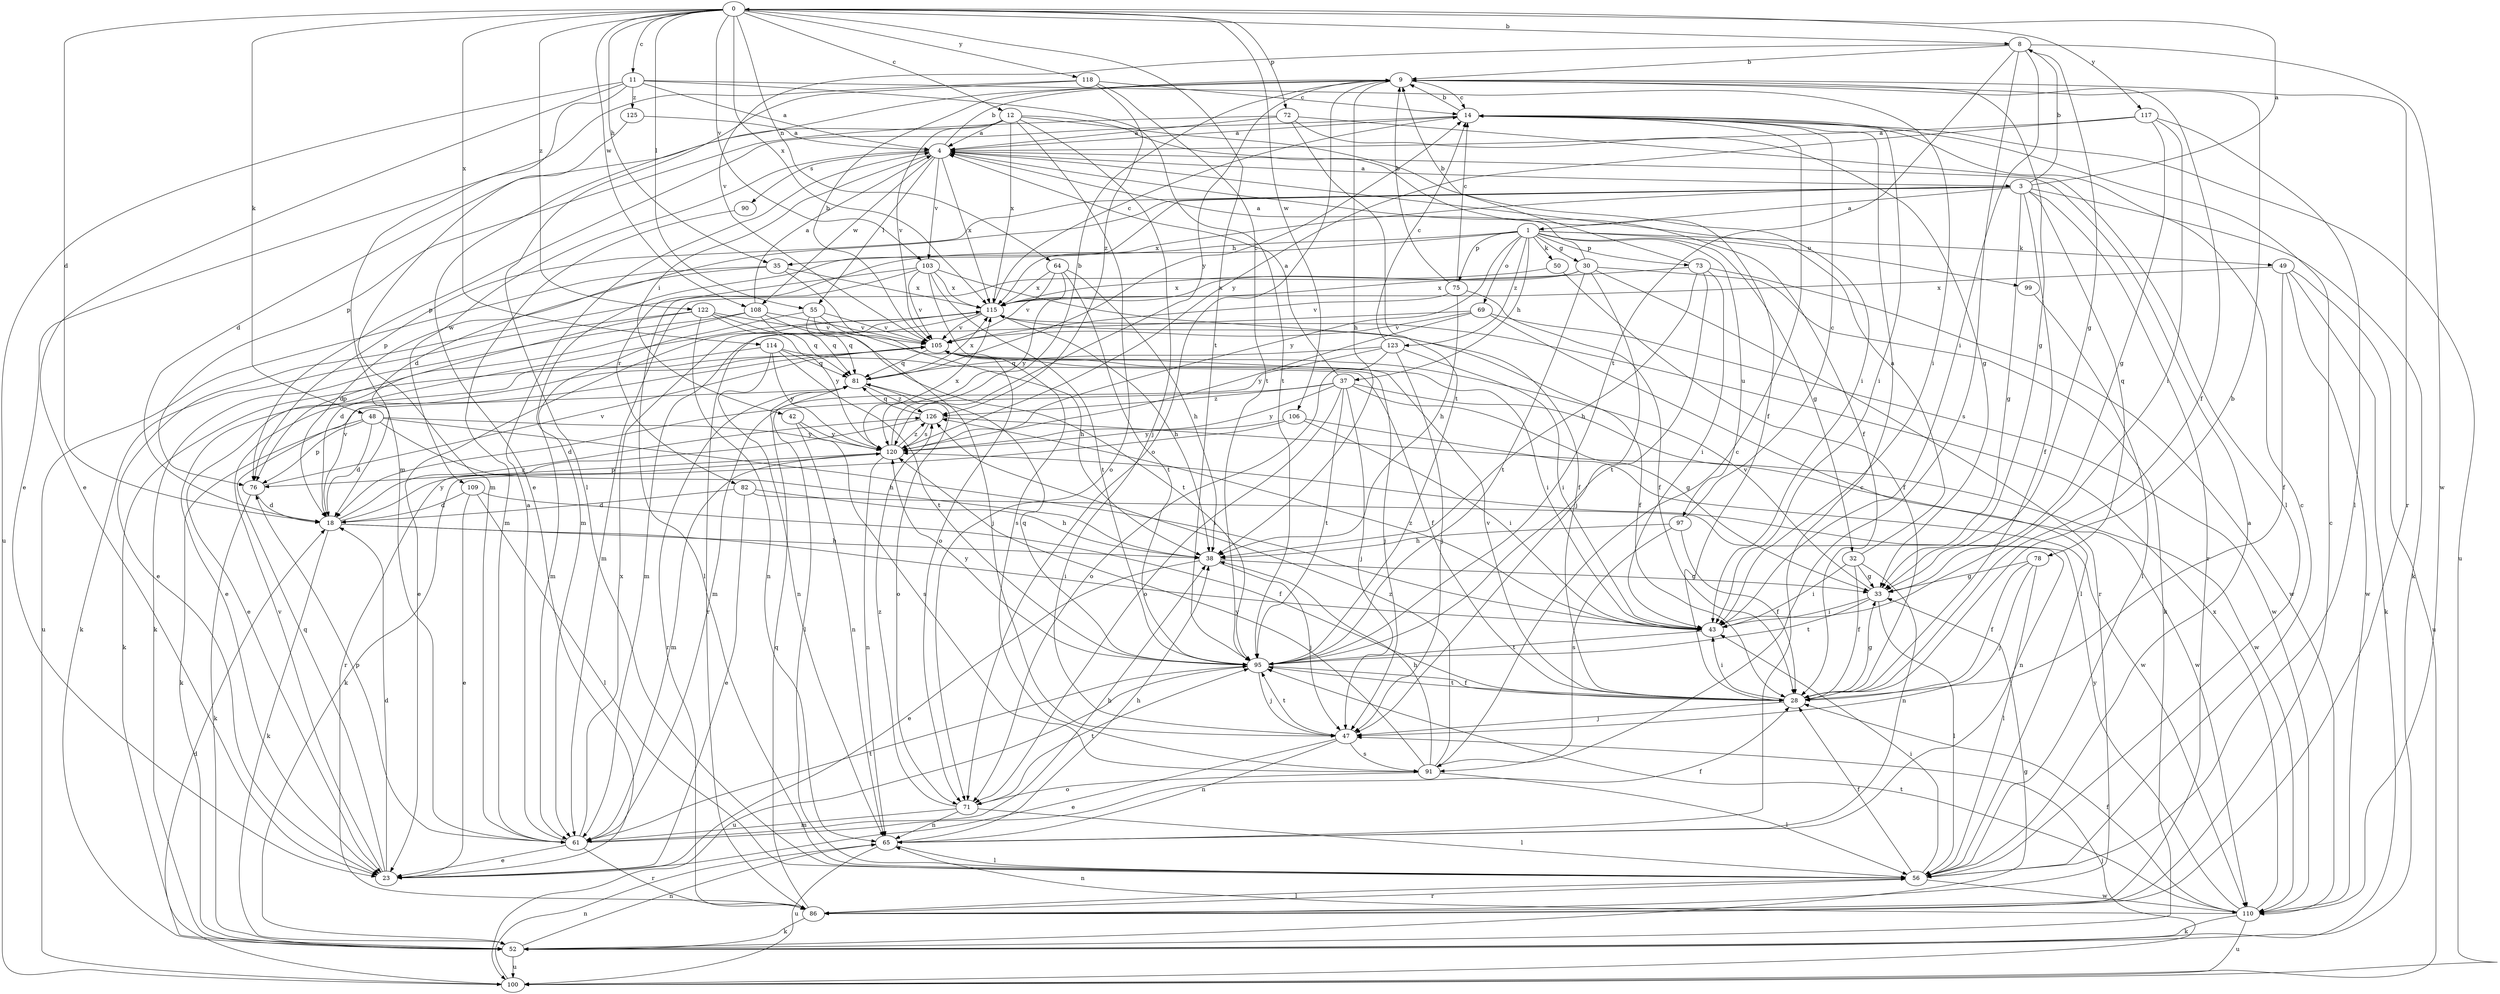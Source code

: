 strict digraph  {
0;
1;
3;
4;
8;
9;
11;
12;
14;
18;
23;
28;
30;
32;
33;
35;
37;
38;
42;
43;
47;
48;
49;
50;
52;
55;
56;
61;
64;
65;
69;
71;
72;
73;
75;
76;
78;
81;
82;
86;
90;
91;
95;
97;
99;
100;
103;
105;
106;
108;
109;
110;
114;
115;
117;
118;
120;
122;
123;
125;
126;
0 -> 8  [label=b];
0 -> 11  [label=c];
0 -> 12  [label=c];
0 -> 18  [label=d];
0 -> 35  [label=h];
0 -> 48  [label=k];
0 -> 55  [label=l];
0 -> 64  [label=n];
0 -> 72  [label=p];
0 -> 95  [label=t];
0 -> 103  [label=v];
0 -> 106  [label=w];
0 -> 108  [label=w];
0 -> 114  [label=x];
0 -> 115  [label=x];
0 -> 117  [label=y];
0 -> 118  [label=y];
0 -> 122  [label=z];
1 -> 30  [label=g];
1 -> 32  [label=g];
1 -> 35  [label=h];
1 -> 37  [label=h];
1 -> 49  [label=k];
1 -> 50  [label=k];
1 -> 69  [label=o];
1 -> 73  [label=p];
1 -> 75  [label=p];
1 -> 82  [label=r];
1 -> 97  [label=u];
1 -> 99  [label=u];
1 -> 120  [label=y];
1 -> 123  [label=z];
3 -> 0  [label=a];
3 -> 1  [label=a];
3 -> 8  [label=b];
3 -> 18  [label=d];
3 -> 28  [label=f];
3 -> 33  [label=g];
3 -> 52  [label=k];
3 -> 61  [label=m];
3 -> 76  [label=p];
3 -> 78  [label=q];
3 -> 86  [label=r];
3 -> 115  [label=x];
4 -> 3  [label=a];
4 -> 9  [label=b];
4 -> 28  [label=f];
4 -> 42  [label=i];
4 -> 55  [label=l];
4 -> 90  [label=s];
4 -> 103  [label=v];
4 -> 108  [label=w];
4 -> 109  [label=w];
4 -> 115  [label=x];
8 -> 9  [label=b];
8 -> 33  [label=g];
8 -> 43  [label=i];
8 -> 91  [label=s];
8 -> 95  [label=t];
8 -> 105  [label=v];
8 -> 110  [label=w];
9 -> 14  [label=c];
9 -> 23  [label=e];
9 -> 28  [label=f];
9 -> 33  [label=g];
9 -> 38  [label=h];
9 -> 71  [label=o];
9 -> 86  [label=r];
9 -> 120  [label=y];
11 -> 4  [label=a];
11 -> 23  [label=e];
11 -> 43  [label=i];
11 -> 61  [label=m];
11 -> 95  [label=t];
11 -> 100  [label=u];
11 -> 125  [label=z];
12 -> 4  [label=a];
12 -> 18  [label=d];
12 -> 28  [label=f];
12 -> 43  [label=i];
12 -> 47  [label=j];
12 -> 71  [label=o];
12 -> 105  [label=v];
12 -> 115  [label=x];
14 -> 4  [label=a];
14 -> 9  [label=b];
14 -> 43  [label=i];
14 -> 76  [label=p];
14 -> 100  [label=u];
18 -> 38  [label=h];
18 -> 43  [label=i];
18 -> 52  [label=k];
18 -> 105  [label=v];
18 -> 120  [label=y];
18 -> 126  [label=z];
23 -> 18  [label=d];
23 -> 81  [label=q];
23 -> 105  [label=v];
28 -> 9  [label=b];
28 -> 33  [label=g];
28 -> 43  [label=i];
28 -> 47  [label=j];
28 -> 95  [label=t];
28 -> 105  [label=v];
30 -> 4  [label=a];
30 -> 47  [label=j];
30 -> 52  [label=k];
30 -> 61  [label=m];
30 -> 86  [label=r];
30 -> 95  [label=t];
30 -> 115  [label=x];
32 -> 4  [label=a];
32 -> 28  [label=f];
32 -> 33  [label=g];
32 -> 43  [label=i];
32 -> 65  [label=n];
33 -> 43  [label=i];
33 -> 56  [label=l];
33 -> 95  [label=t];
33 -> 105  [label=v];
35 -> 18  [label=d];
35 -> 71  [label=o];
35 -> 100  [label=u];
35 -> 115  [label=x];
37 -> 4  [label=a];
37 -> 18  [label=d];
37 -> 33  [label=g];
37 -> 47  [label=j];
37 -> 71  [label=o];
37 -> 95  [label=t];
37 -> 110  [label=w];
37 -> 120  [label=y];
37 -> 126  [label=z];
38 -> 23  [label=e];
38 -> 33  [label=g];
38 -> 47  [label=j];
42 -> 65  [label=n];
42 -> 91  [label=s];
42 -> 120  [label=y];
43 -> 95  [label=t];
43 -> 126  [label=z];
47 -> 23  [label=e];
47 -> 65  [label=n];
47 -> 91  [label=s];
47 -> 95  [label=t];
48 -> 18  [label=d];
48 -> 38  [label=h];
48 -> 43  [label=i];
48 -> 52  [label=k];
48 -> 76  [label=p];
48 -> 120  [label=y];
49 -> 28  [label=f];
49 -> 52  [label=k];
49 -> 100  [label=u];
49 -> 110  [label=w];
49 -> 115  [label=x];
50 -> 28  [label=f];
50 -> 115  [label=x];
52 -> 33  [label=g];
52 -> 65  [label=n];
52 -> 100  [label=u];
55 -> 38  [label=h];
55 -> 47  [label=j];
55 -> 61  [label=m];
55 -> 81  [label=q];
55 -> 105  [label=v];
56 -> 4  [label=a];
56 -> 14  [label=c];
56 -> 28  [label=f];
56 -> 43  [label=i];
56 -> 86  [label=r];
56 -> 110  [label=w];
61 -> 4  [label=a];
61 -> 23  [label=e];
61 -> 28  [label=f];
61 -> 38  [label=h];
61 -> 76  [label=p];
61 -> 86  [label=r];
61 -> 95  [label=t];
61 -> 115  [label=x];
64 -> 38  [label=h];
64 -> 95  [label=t];
64 -> 105  [label=v];
64 -> 115  [label=x];
64 -> 120  [label=y];
65 -> 14  [label=c];
65 -> 38  [label=h];
65 -> 56  [label=l];
65 -> 100  [label=u];
69 -> 56  [label=l];
69 -> 61  [label=m];
69 -> 105  [label=v];
69 -> 110  [label=w];
69 -> 120  [label=y];
71 -> 56  [label=l];
71 -> 61  [label=m];
71 -> 65  [label=n];
71 -> 95  [label=t];
71 -> 126  [label=z];
72 -> 4  [label=a];
72 -> 33  [label=g];
72 -> 56  [label=l];
72 -> 76  [label=p];
72 -> 95  [label=t];
73 -> 9  [label=b];
73 -> 38  [label=h];
73 -> 43  [label=i];
73 -> 95  [label=t];
73 -> 110  [label=w];
73 -> 115  [label=x];
75 -> 9  [label=b];
75 -> 14  [label=c];
75 -> 28  [label=f];
75 -> 38  [label=h];
75 -> 105  [label=v];
76 -> 18  [label=d];
76 -> 52  [label=k];
76 -> 105  [label=v];
78 -> 28  [label=f];
78 -> 33  [label=g];
78 -> 47  [label=j];
78 -> 56  [label=l];
81 -> 14  [label=c];
81 -> 56  [label=l];
81 -> 71  [label=o];
81 -> 86  [label=r];
81 -> 115  [label=x];
81 -> 126  [label=z];
82 -> 18  [label=d];
82 -> 23  [label=e];
82 -> 38  [label=h];
82 -> 65  [label=n];
86 -> 14  [label=c];
86 -> 52  [label=k];
86 -> 56  [label=l];
86 -> 81  [label=q];
90 -> 61  [label=m];
91 -> 14  [label=c];
91 -> 38  [label=h];
91 -> 56  [label=l];
91 -> 71  [label=o];
91 -> 120  [label=y];
91 -> 126  [label=z];
95 -> 28  [label=f];
95 -> 47  [label=j];
95 -> 81  [label=q];
95 -> 100  [label=u];
95 -> 120  [label=y];
97 -> 14  [label=c];
97 -> 28  [label=f];
97 -> 38  [label=h];
97 -> 91  [label=s];
99 -> 56  [label=l];
100 -> 18  [label=d];
100 -> 47  [label=j];
100 -> 65  [label=n];
103 -> 23  [label=e];
103 -> 28  [label=f];
103 -> 56  [label=l];
103 -> 91  [label=s];
103 -> 95  [label=t];
103 -> 105  [label=v];
103 -> 115  [label=x];
105 -> 9  [label=b];
105 -> 23  [label=e];
105 -> 43  [label=i];
105 -> 47  [label=j];
105 -> 81  [label=q];
106 -> 43  [label=i];
106 -> 52  [label=k];
106 -> 110  [label=w];
106 -> 120  [label=y];
108 -> 4  [label=a];
108 -> 23  [label=e];
108 -> 52  [label=k];
108 -> 81  [label=q];
108 -> 95  [label=t];
108 -> 105  [label=v];
109 -> 18  [label=d];
109 -> 23  [label=e];
109 -> 28  [label=f];
109 -> 56  [label=l];
110 -> 28  [label=f];
110 -> 52  [label=k];
110 -> 65  [label=n];
110 -> 95  [label=t];
110 -> 100  [label=u];
110 -> 115  [label=x];
110 -> 120  [label=y];
114 -> 28  [label=f];
114 -> 52  [label=k];
114 -> 65  [label=n];
114 -> 81  [label=q];
114 -> 95  [label=t];
114 -> 120  [label=y];
115 -> 14  [label=c];
115 -> 18  [label=d];
115 -> 23  [label=e];
115 -> 28  [label=f];
115 -> 38  [label=h];
115 -> 86  [label=r];
115 -> 105  [label=v];
117 -> 4  [label=a];
117 -> 33  [label=g];
117 -> 43  [label=i];
117 -> 56  [label=l];
117 -> 120  [label=y];
118 -> 14  [label=c];
118 -> 23  [label=e];
118 -> 56  [label=l];
118 -> 95  [label=t];
118 -> 126  [label=z];
120 -> 9  [label=b];
120 -> 61  [label=m];
120 -> 65  [label=n];
120 -> 76  [label=p];
120 -> 115  [label=x];
120 -> 126  [label=z];
122 -> 52  [label=k];
122 -> 65  [label=n];
122 -> 76  [label=p];
122 -> 81  [label=q];
122 -> 105  [label=v];
122 -> 120  [label=y];
123 -> 14  [label=c];
123 -> 43  [label=i];
123 -> 47  [label=j];
123 -> 61  [label=m];
123 -> 71  [label=o];
123 -> 81  [label=q];
125 -> 4  [label=a];
125 -> 61  [label=m];
126 -> 81  [label=q];
126 -> 86  [label=r];
126 -> 110  [label=w];
126 -> 120  [label=s];
}

